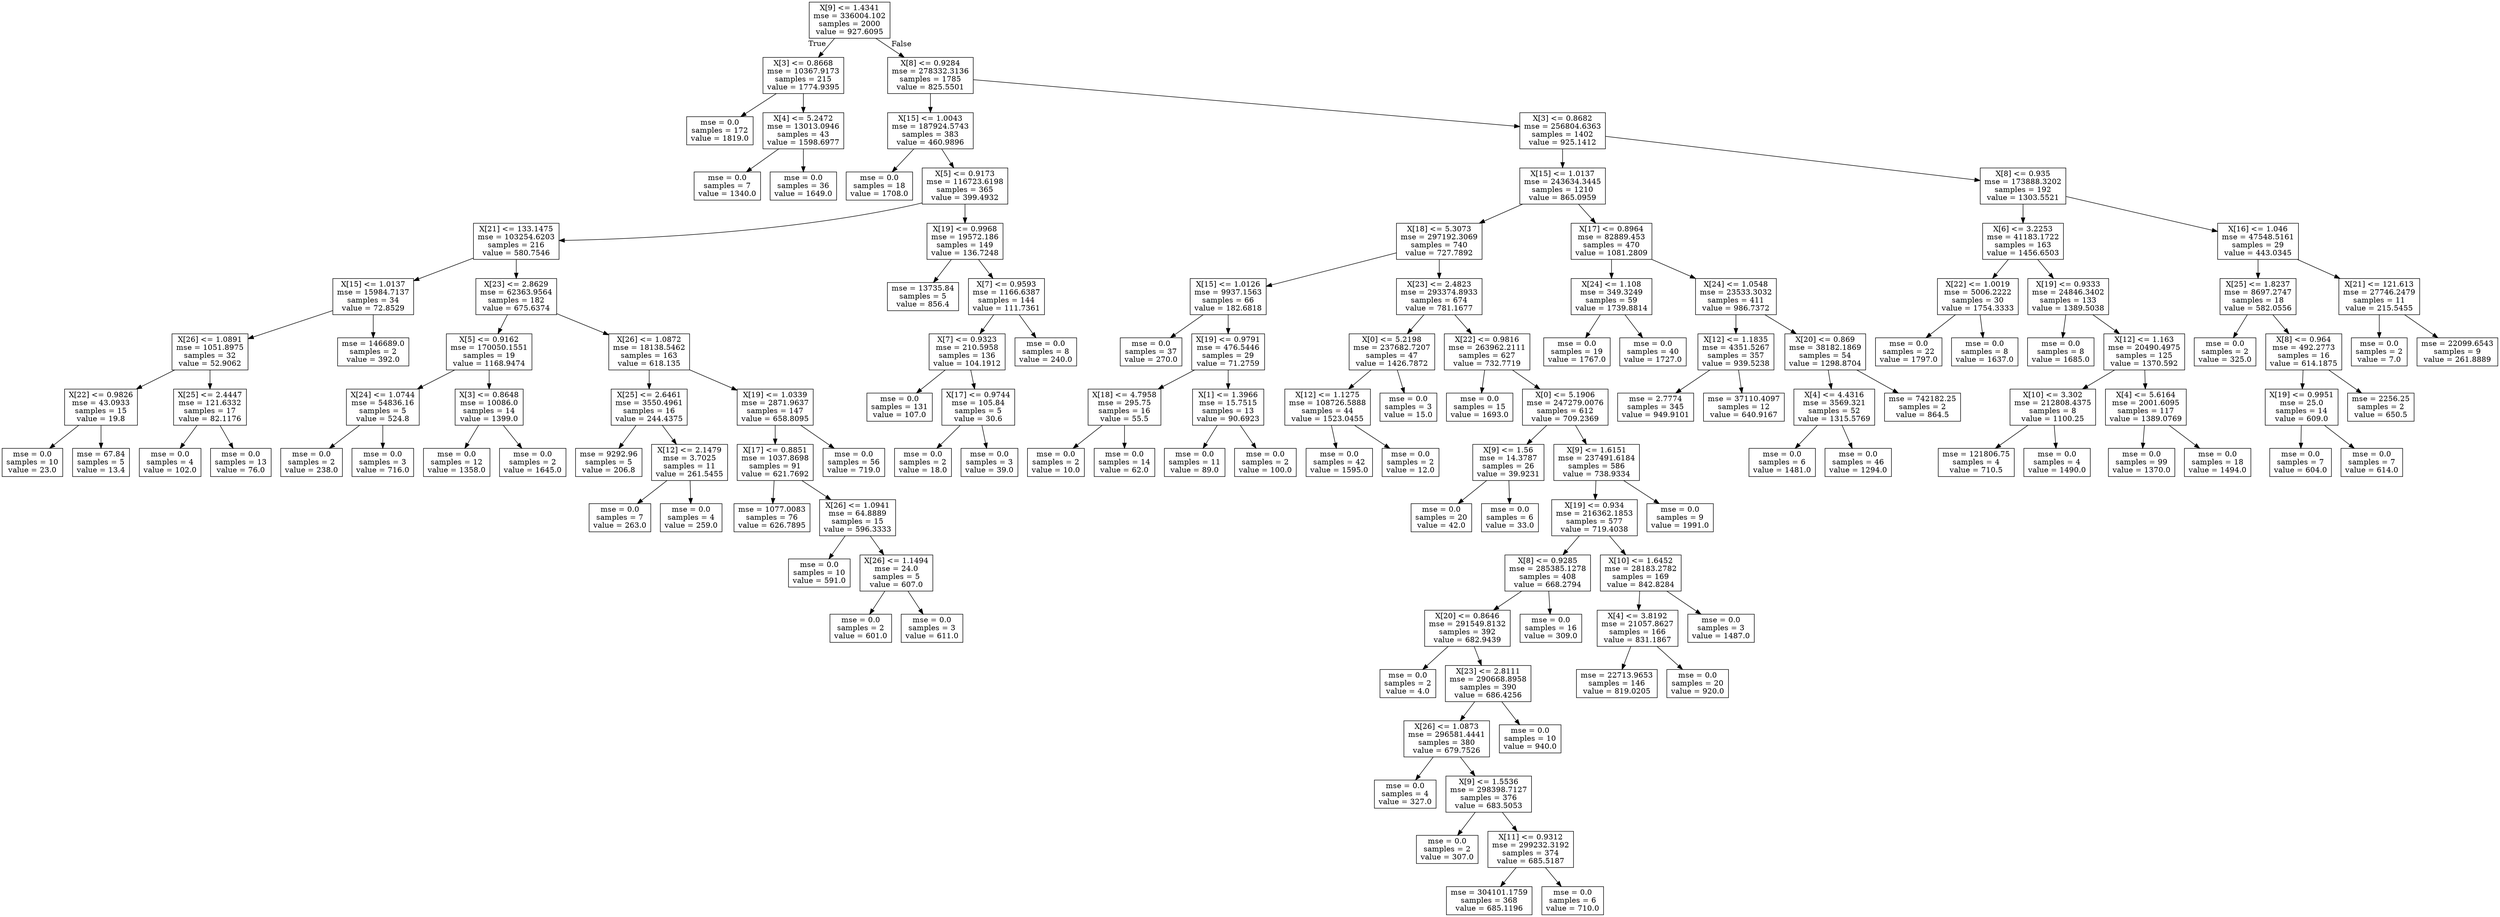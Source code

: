 digraph Tree {
node [shape=box] ;
0 [label="X[9] <= 1.4341\nmse = 336004.102\nsamples = 2000\nvalue = 927.6095"] ;
1 [label="X[3] <= 0.8668\nmse = 10367.9173\nsamples = 215\nvalue = 1774.9395"] ;
0 -> 1 [labeldistance=2.5, labelangle=45, headlabel="True"] ;
2 [label="mse = 0.0\nsamples = 172\nvalue = 1819.0"] ;
1 -> 2 ;
3 [label="X[4] <= 5.2472\nmse = 13013.0946\nsamples = 43\nvalue = 1598.6977"] ;
1 -> 3 ;
4 [label="mse = 0.0\nsamples = 7\nvalue = 1340.0"] ;
3 -> 4 ;
5 [label="mse = 0.0\nsamples = 36\nvalue = 1649.0"] ;
3 -> 5 ;
6 [label="X[8] <= 0.9284\nmse = 278332.3136\nsamples = 1785\nvalue = 825.5501"] ;
0 -> 6 [labeldistance=2.5, labelangle=-45, headlabel="False"] ;
7 [label="X[15] <= 1.0043\nmse = 187924.5743\nsamples = 383\nvalue = 460.9896"] ;
6 -> 7 ;
8 [label="mse = 0.0\nsamples = 18\nvalue = 1708.0"] ;
7 -> 8 ;
9 [label="X[5] <= 0.9173\nmse = 116723.6198\nsamples = 365\nvalue = 399.4932"] ;
7 -> 9 ;
10 [label="X[21] <= 133.1475\nmse = 103254.6203\nsamples = 216\nvalue = 580.7546"] ;
9 -> 10 ;
11 [label="X[15] <= 1.0137\nmse = 15984.7137\nsamples = 34\nvalue = 72.8529"] ;
10 -> 11 ;
12 [label="X[26] <= 1.0891\nmse = 1051.8975\nsamples = 32\nvalue = 52.9062"] ;
11 -> 12 ;
13 [label="X[22] <= 0.9826\nmse = 43.0933\nsamples = 15\nvalue = 19.8"] ;
12 -> 13 ;
14 [label="mse = 0.0\nsamples = 10\nvalue = 23.0"] ;
13 -> 14 ;
15 [label="mse = 67.84\nsamples = 5\nvalue = 13.4"] ;
13 -> 15 ;
16 [label="X[25] <= 2.4447\nmse = 121.6332\nsamples = 17\nvalue = 82.1176"] ;
12 -> 16 ;
17 [label="mse = 0.0\nsamples = 4\nvalue = 102.0"] ;
16 -> 17 ;
18 [label="mse = 0.0\nsamples = 13\nvalue = 76.0"] ;
16 -> 18 ;
19 [label="mse = 146689.0\nsamples = 2\nvalue = 392.0"] ;
11 -> 19 ;
20 [label="X[23] <= 2.8629\nmse = 62363.9564\nsamples = 182\nvalue = 675.6374"] ;
10 -> 20 ;
21 [label="X[5] <= 0.9162\nmse = 170050.1551\nsamples = 19\nvalue = 1168.9474"] ;
20 -> 21 ;
22 [label="X[24] <= 1.0744\nmse = 54836.16\nsamples = 5\nvalue = 524.8"] ;
21 -> 22 ;
23 [label="mse = 0.0\nsamples = 2\nvalue = 238.0"] ;
22 -> 23 ;
24 [label="mse = 0.0\nsamples = 3\nvalue = 716.0"] ;
22 -> 24 ;
25 [label="X[3] <= 0.8648\nmse = 10086.0\nsamples = 14\nvalue = 1399.0"] ;
21 -> 25 ;
26 [label="mse = 0.0\nsamples = 12\nvalue = 1358.0"] ;
25 -> 26 ;
27 [label="mse = 0.0\nsamples = 2\nvalue = 1645.0"] ;
25 -> 27 ;
28 [label="X[26] <= 1.0872\nmse = 18138.5462\nsamples = 163\nvalue = 618.135"] ;
20 -> 28 ;
29 [label="X[25] <= 2.6461\nmse = 3550.4961\nsamples = 16\nvalue = 244.4375"] ;
28 -> 29 ;
30 [label="mse = 9292.96\nsamples = 5\nvalue = 206.8"] ;
29 -> 30 ;
31 [label="X[12] <= 2.1479\nmse = 3.7025\nsamples = 11\nvalue = 261.5455"] ;
29 -> 31 ;
32 [label="mse = 0.0\nsamples = 7\nvalue = 263.0"] ;
31 -> 32 ;
33 [label="mse = 0.0\nsamples = 4\nvalue = 259.0"] ;
31 -> 33 ;
34 [label="X[19] <= 1.0339\nmse = 2871.9637\nsamples = 147\nvalue = 658.8095"] ;
28 -> 34 ;
35 [label="X[17] <= 0.8851\nmse = 1037.8698\nsamples = 91\nvalue = 621.7692"] ;
34 -> 35 ;
36 [label="mse = 1077.0083\nsamples = 76\nvalue = 626.7895"] ;
35 -> 36 ;
37 [label="X[26] <= 1.0941\nmse = 64.8889\nsamples = 15\nvalue = 596.3333"] ;
35 -> 37 ;
38 [label="mse = 0.0\nsamples = 10\nvalue = 591.0"] ;
37 -> 38 ;
39 [label="X[26] <= 1.1494\nmse = 24.0\nsamples = 5\nvalue = 607.0"] ;
37 -> 39 ;
40 [label="mse = 0.0\nsamples = 2\nvalue = 601.0"] ;
39 -> 40 ;
41 [label="mse = 0.0\nsamples = 3\nvalue = 611.0"] ;
39 -> 41 ;
42 [label="mse = 0.0\nsamples = 56\nvalue = 719.0"] ;
34 -> 42 ;
43 [label="X[19] <= 0.9968\nmse = 19572.186\nsamples = 149\nvalue = 136.7248"] ;
9 -> 43 ;
44 [label="mse = 13735.84\nsamples = 5\nvalue = 856.4"] ;
43 -> 44 ;
45 [label="X[7] <= 0.9593\nmse = 1166.6387\nsamples = 144\nvalue = 111.7361"] ;
43 -> 45 ;
46 [label="X[7] <= 0.9323\nmse = 210.5958\nsamples = 136\nvalue = 104.1912"] ;
45 -> 46 ;
47 [label="mse = 0.0\nsamples = 131\nvalue = 107.0"] ;
46 -> 47 ;
48 [label="X[17] <= 0.9744\nmse = 105.84\nsamples = 5\nvalue = 30.6"] ;
46 -> 48 ;
49 [label="mse = 0.0\nsamples = 2\nvalue = 18.0"] ;
48 -> 49 ;
50 [label="mse = 0.0\nsamples = 3\nvalue = 39.0"] ;
48 -> 50 ;
51 [label="mse = 0.0\nsamples = 8\nvalue = 240.0"] ;
45 -> 51 ;
52 [label="X[3] <= 0.8682\nmse = 256804.6363\nsamples = 1402\nvalue = 925.1412"] ;
6 -> 52 ;
53 [label="X[15] <= 1.0137\nmse = 243634.3445\nsamples = 1210\nvalue = 865.0959"] ;
52 -> 53 ;
54 [label="X[18] <= 5.3073\nmse = 297192.3069\nsamples = 740\nvalue = 727.7892"] ;
53 -> 54 ;
55 [label="X[15] <= 1.0126\nmse = 9937.1563\nsamples = 66\nvalue = 182.6818"] ;
54 -> 55 ;
56 [label="mse = 0.0\nsamples = 37\nvalue = 270.0"] ;
55 -> 56 ;
57 [label="X[19] <= 0.9791\nmse = 476.5446\nsamples = 29\nvalue = 71.2759"] ;
55 -> 57 ;
58 [label="X[18] <= 4.7958\nmse = 295.75\nsamples = 16\nvalue = 55.5"] ;
57 -> 58 ;
59 [label="mse = 0.0\nsamples = 2\nvalue = 10.0"] ;
58 -> 59 ;
60 [label="mse = 0.0\nsamples = 14\nvalue = 62.0"] ;
58 -> 60 ;
61 [label="X[1] <= 1.3966\nmse = 15.7515\nsamples = 13\nvalue = 90.6923"] ;
57 -> 61 ;
62 [label="mse = 0.0\nsamples = 11\nvalue = 89.0"] ;
61 -> 62 ;
63 [label="mse = 0.0\nsamples = 2\nvalue = 100.0"] ;
61 -> 63 ;
64 [label="X[23] <= 2.4823\nmse = 293374.8933\nsamples = 674\nvalue = 781.1677"] ;
54 -> 64 ;
65 [label="X[0] <= 5.2198\nmse = 237682.7207\nsamples = 47\nvalue = 1426.7872"] ;
64 -> 65 ;
66 [label="X[12] <= 1.1275\nmse = 108726.5888\nsamples = 44\nvalue = 1523.0455"] ;
65 -> 66 ;
67 [label="mse = 0.0\nsamples = 42\nvalue = 1595.0"] ;
66 -> 67 ;
68 [label="mse = 0.0\nsamples = 2\nvalue = 12.0"] ;
66 -> 68 ;
69 [label="mse = 0.0\nsamples = 3\nvalue = 15.0"] ;
65 -> 69 ;
70 [label="X[22] <= 0.9816\nmse = 263962.2111\nsamples = 627\nvalue = 732.7719"] ;
64 -> 70 ;
71 [label="mse = 0.0\nsamples = 15\nvalue = 1693.0"] ;
70 -> 71 ;
72 [label="X[0] <= 5.1906\nmse = 247279.0076\nsamples = 612\nvalue = 709.2369"] ;
70 -> 72 ;
73 [label="X[9] <= 1.56\nmse = 14.3787\nsamples = 26\nvalue = 39.9231"] ;
72 -> 73 ;
74 [label="mse = 0.0\nsamples = 20\nvalue = 42.0"] ;
73 -> 74 ;
75 [label="mse = 0.0\nsamples = 6\nvalue = 33.0"] ;
73 -> 75 ;
76 [label="X[9] <= 1.6151\nmse = 237491.6184\nsamples = 586\nvalue = 738.9334"] ;
72 -> 76 ;
77 [label="X[19] <= 0.934\nmse = 216362.1853\nsamples = 577\nvalue = 719.4038"] ;
76 -> 77 ;
78 [label="X[8] <= 0.9285\nmse = 285385.1278\nsamples = 408\nvalue = 668.2794"] ;
77 -> 78 ;
79 [label="X[20] <= 0.8646\nmse = 291549.8132\nsamples = 392\nvalue = 682.9439"] ;
78 -> 79 ;
80 [label="mse = 0.0\nsamples = 2\nvalue = 4.0"] ;
79 -> 80 ;
81 [label="X[23] <= 2.8111\nmse = 290668.8958\nsamples = 390\nvalue = 686.4256"] ;
79 -> 81 ;
82 [label="X[26] <= 1.0873\nmse = 296581.4441\nsamples = 380\nvalue = 679.7526"] ;
81 -> 82 ;
83 [label="mse = 0.0\nsamples = 4\nvalue = 327.0"] ;
82 -> 83 ;
84 [label="X[9] <= 1.5536\nmse = 298398.7127\nsamples = 376\nvalue = 683.5053"] ;
82 -> 84 ;
85 [label="mse = 0.0\nsamples = 2\nvalue = 307.0"] ;
84 -> 85 ;
86 [label="X[11] <= 0.9312\nmse = 299232.3192\nsamples = 374\nvalue = 685.5187"] ;
84 -> 86 ;
87 [label="mse = 304101.1759\nsamples = 368\nvalue = 685.1196"] ;
86 -> 87 ;
88 [label="mse = 0.0\nsamples = 6\nvalue = 710.0"] ;
86 -> 88 ;
89 [label="mse = 0.0\nsamples = 10\nvalue = 940.0"] ;
81 -> 89 ;
90 [label="mse = 0.0\nsamples = 16\nvalue = 309.0"] ;
78 -> 90 ;
91 [label="X[10] <= 1.6452\nmse = 28183.2782\nsamples = 169\nvalue = 842.8284"] ;
77 -> 91 ;
92 [label="X[4] <= 3.8192\nmse = 21057.8627\nsamples = 166\nvalue = 831.1867"] ;
91 -> 92 ;
93 [label="mse = 22713.9653\nsamples = 146\nvalue = 819.0205"] ;
92 -> 93 ;
94 [label="mse = 0.0\nsamples = 20\nvalue = 920.0"] ;
92 -> 94 ;
95 [label="mse = 0.0\nsamples = 3\nvalue = 1487.0"] ;
91 -> 95 ;
96 [label="mse = 0.0\nsamples = 9\nvalue = 1991.0"] ;
76 -> 96 ;
97 [label="X[17] <= 0.8964\nmse = 82889.453\nsamples = 470\nvalue = 1081.2809"] ;
53 -> 97 ;
98 [label="X[24] <= 1.108\nmse = 349.3249\nsamples = 59\nvalue = 1739.8814"] ;
97 -> 98 ;
99 [label="mse = 0.0\nsamples = 19\nvalue = 1767.0"] ;
98 -> 99 ;
100 [label="mse = 0.0\nsamples = 40\nvalue = 1727.0"] ;
98 -> 100 ;
101 [label="X[24] <= 1.0548\nmse = 23533.3032\nsamples = 411\nvalue = 986.7372"] ;
97 -> 101 ;
102 [label="X[12] <= 1.1835\nmse = 4351.5267\nsamples = 357\nvalue = 939.5238"] ;
101 -> 102 ;
103 [label="mse = 2.7774\nsamples = 345\nvalue = 949.9101"] ;
102 -> 103 ;
104 [label="mse = 37110.4097\nsamples = 12\nvalue = 640.9167"] ;
102 -> 104 ;
105 [label="X[20] <= 0.869\nmse = 38182.1869\nsamples = 54\nvalue = 1298.8704"] ;
101 -> 105 ;
106 [label="X[4] <= 4.4316\nmse = 3569.321\nsamples = 52\nvalue = 1315.5769"] ;
105 -> 106 ;
107 [label="mse = 0.0\nsamples = 6\nvalue = 1481.0"] ;
106 -> 107 ;
108 [label="mse = 0.0\nsamples = 46\nvalue = 1294.0"] ;
106 -> 108 ;
109 [label="mse = 742182.25\nsamples = 2\nvalue = 864.5"] ;
105 -> 109 ;
110 [label="X[8] <= 0.935\nmse = 173888.3202\nsamples = 192\nvalue = 1303.5521"] ;
52 -> 110 ;
111 [label="X[6] <= 3.2253\nmse = 41183.1722\nsamples = 163\nvalue = 1456.6503"] ;
110 -> 111 ;
112 [label="X[22] <= 1.0019\nmse = 5006.2222\nsamples = 30\nvalue = 1754.3333"] ;
111 -> 112 ;
113 [label="mse = 0.0\nsamples = 22\nvalue = 1797.0"] ;
112 -> 113 ;
114 [label="mse = 0.0\nsamples = 8\nvalue = 1637.0"] ;
112 -> 114 ;
115 [label="X[19] <= 0.9333\nmse = 24846.3402\nsamples = 133\nvalue = 1389.5038"] ;
111 -> 115 ;
116 [label="mse = 0.0\nsamples = 8\nvalue = 1685.0"] ;
115 -> 116 ;
117 [label="X[12] <= 1.163\nmse = 20490.4975\nsamples = 125\nvalue = 1370.592"] ;
115 -> 117 ;
118 [label="X[10] <= 3.302\nmse = 212808.4375\nsamples = 8\nvalue = 1100.25"] ;
117 -> 118 ;
119 [label="mse = 121806.75\nsamples = 4\nvalue = 710.5"] ;
118 -> 119 ;
120 [label="mse = 0.0\nsamples = 4\nvalue = 1490.0"] ;
118 -> 120 ;
121 [label="X[4] <= 5.6164\nmse = 2001.6095\nsamples = 117\nvalue = 1389.0769"] ;
117 -> 121 ;
122 [label="mse = 0.0\nsamples = 99\nvalue = 1370.0"] ;
121 -> 122 ;
123 [label="mse = 0.0\nsamples = 18\nvalue = 1494.0"] ;
121 -> 123 ;
124 [label="X[16] <= 1.046\nmse = 47548.5161\nsamples = 29\nvalue = 443.0345"] ;
110 -> 124 ;
125 [label="X[25] <= 1.8237\nmse = 8697.2747\nsamples = 18\nvalue = 582.0556"] ;
124 -> 125 ;
126 [label="mse = 0.0\nsamples = 2\nvalue = 325.0"] ;
125 -> 126 ;
127 [label="X[8] <= 0.964\nmse = 492.2773\nsamples = 16\nvalue = 614.1875"] ;
125 -> 127 ;
128 [label="X[19] <= 0.9951\nmse = 25.0\nsamples = 14\nvalue = 609.0"] ;
127 -> 128 ;
129 [label="mse = 0.0\nsamples = 7\nvalue = 604.0"] ;
128 -> 129 ;
130 [label="mse = 0.0\nsamples = 7\nvalue = 614.0"] ;
128 -> 130 ;
131 [label="mse = 2256.25\nsamples = 2\nvalue = 650.5"] ;
127 -> 131 ;
132 [label="X[21] <= 121.613\nmse = 27746.2479\nsamples = 11\nvalue = 215.5455"] ;
124 -> 132 ;
133 [label="mse = 0.0\nsamples = 2\nvalue = 7.0"] ;
132 -> 133 ;
134 [label="mse = 22099.6543\nsamples = 9\nvalue = 261.8889"] ;
132 -> 134 ;
}